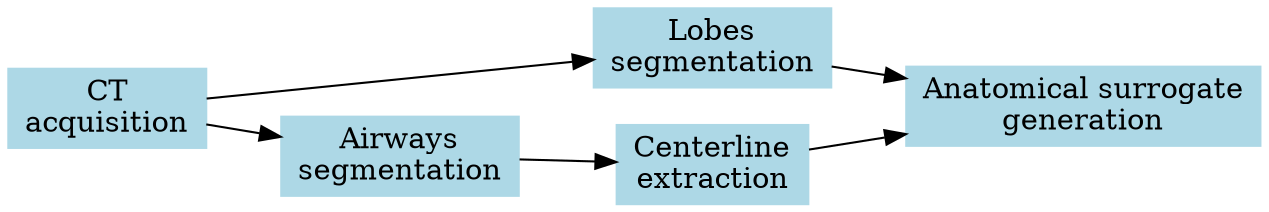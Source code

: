 digraph G {

    rankdir=LR;
    CT_acquisition [shape=box
		    color=lightblue,
		    style=filled,
		    label="CT\nacquisition"
		    ]

    lobes_segmentation [shape=box
			color=lightblue,
			style=filled,
			label="Lobes\nsegmentation"
			]
    airways_segmentation [shape=box
			  color=lightblue,
			  style=filled,
			  label="Airways\nsegmentation"
			  ]
    centerline_extraction [shape=box
			  color=lightblue,
			  style=filled,
			  label="Centerline\nextraction"
			  ]
    surrogate_generation [shape=box
			  color=lightblue,
			  style=filled,
			  label="Anatomical surrogate\ngeneration"
			  ]

    CT_acquisition -> lobes_segmentation -> surrogate_generation
    CT_acquisition -> airways_segmentation -> centerline_extraction -> surrogate_generation
    
}

